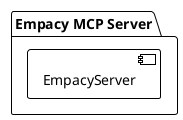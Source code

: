 @startuml empacy-system-architecture
!theme plain
package "Empacy MCP Server" {
  [EmpacyServer] as Server
}
@enduml
